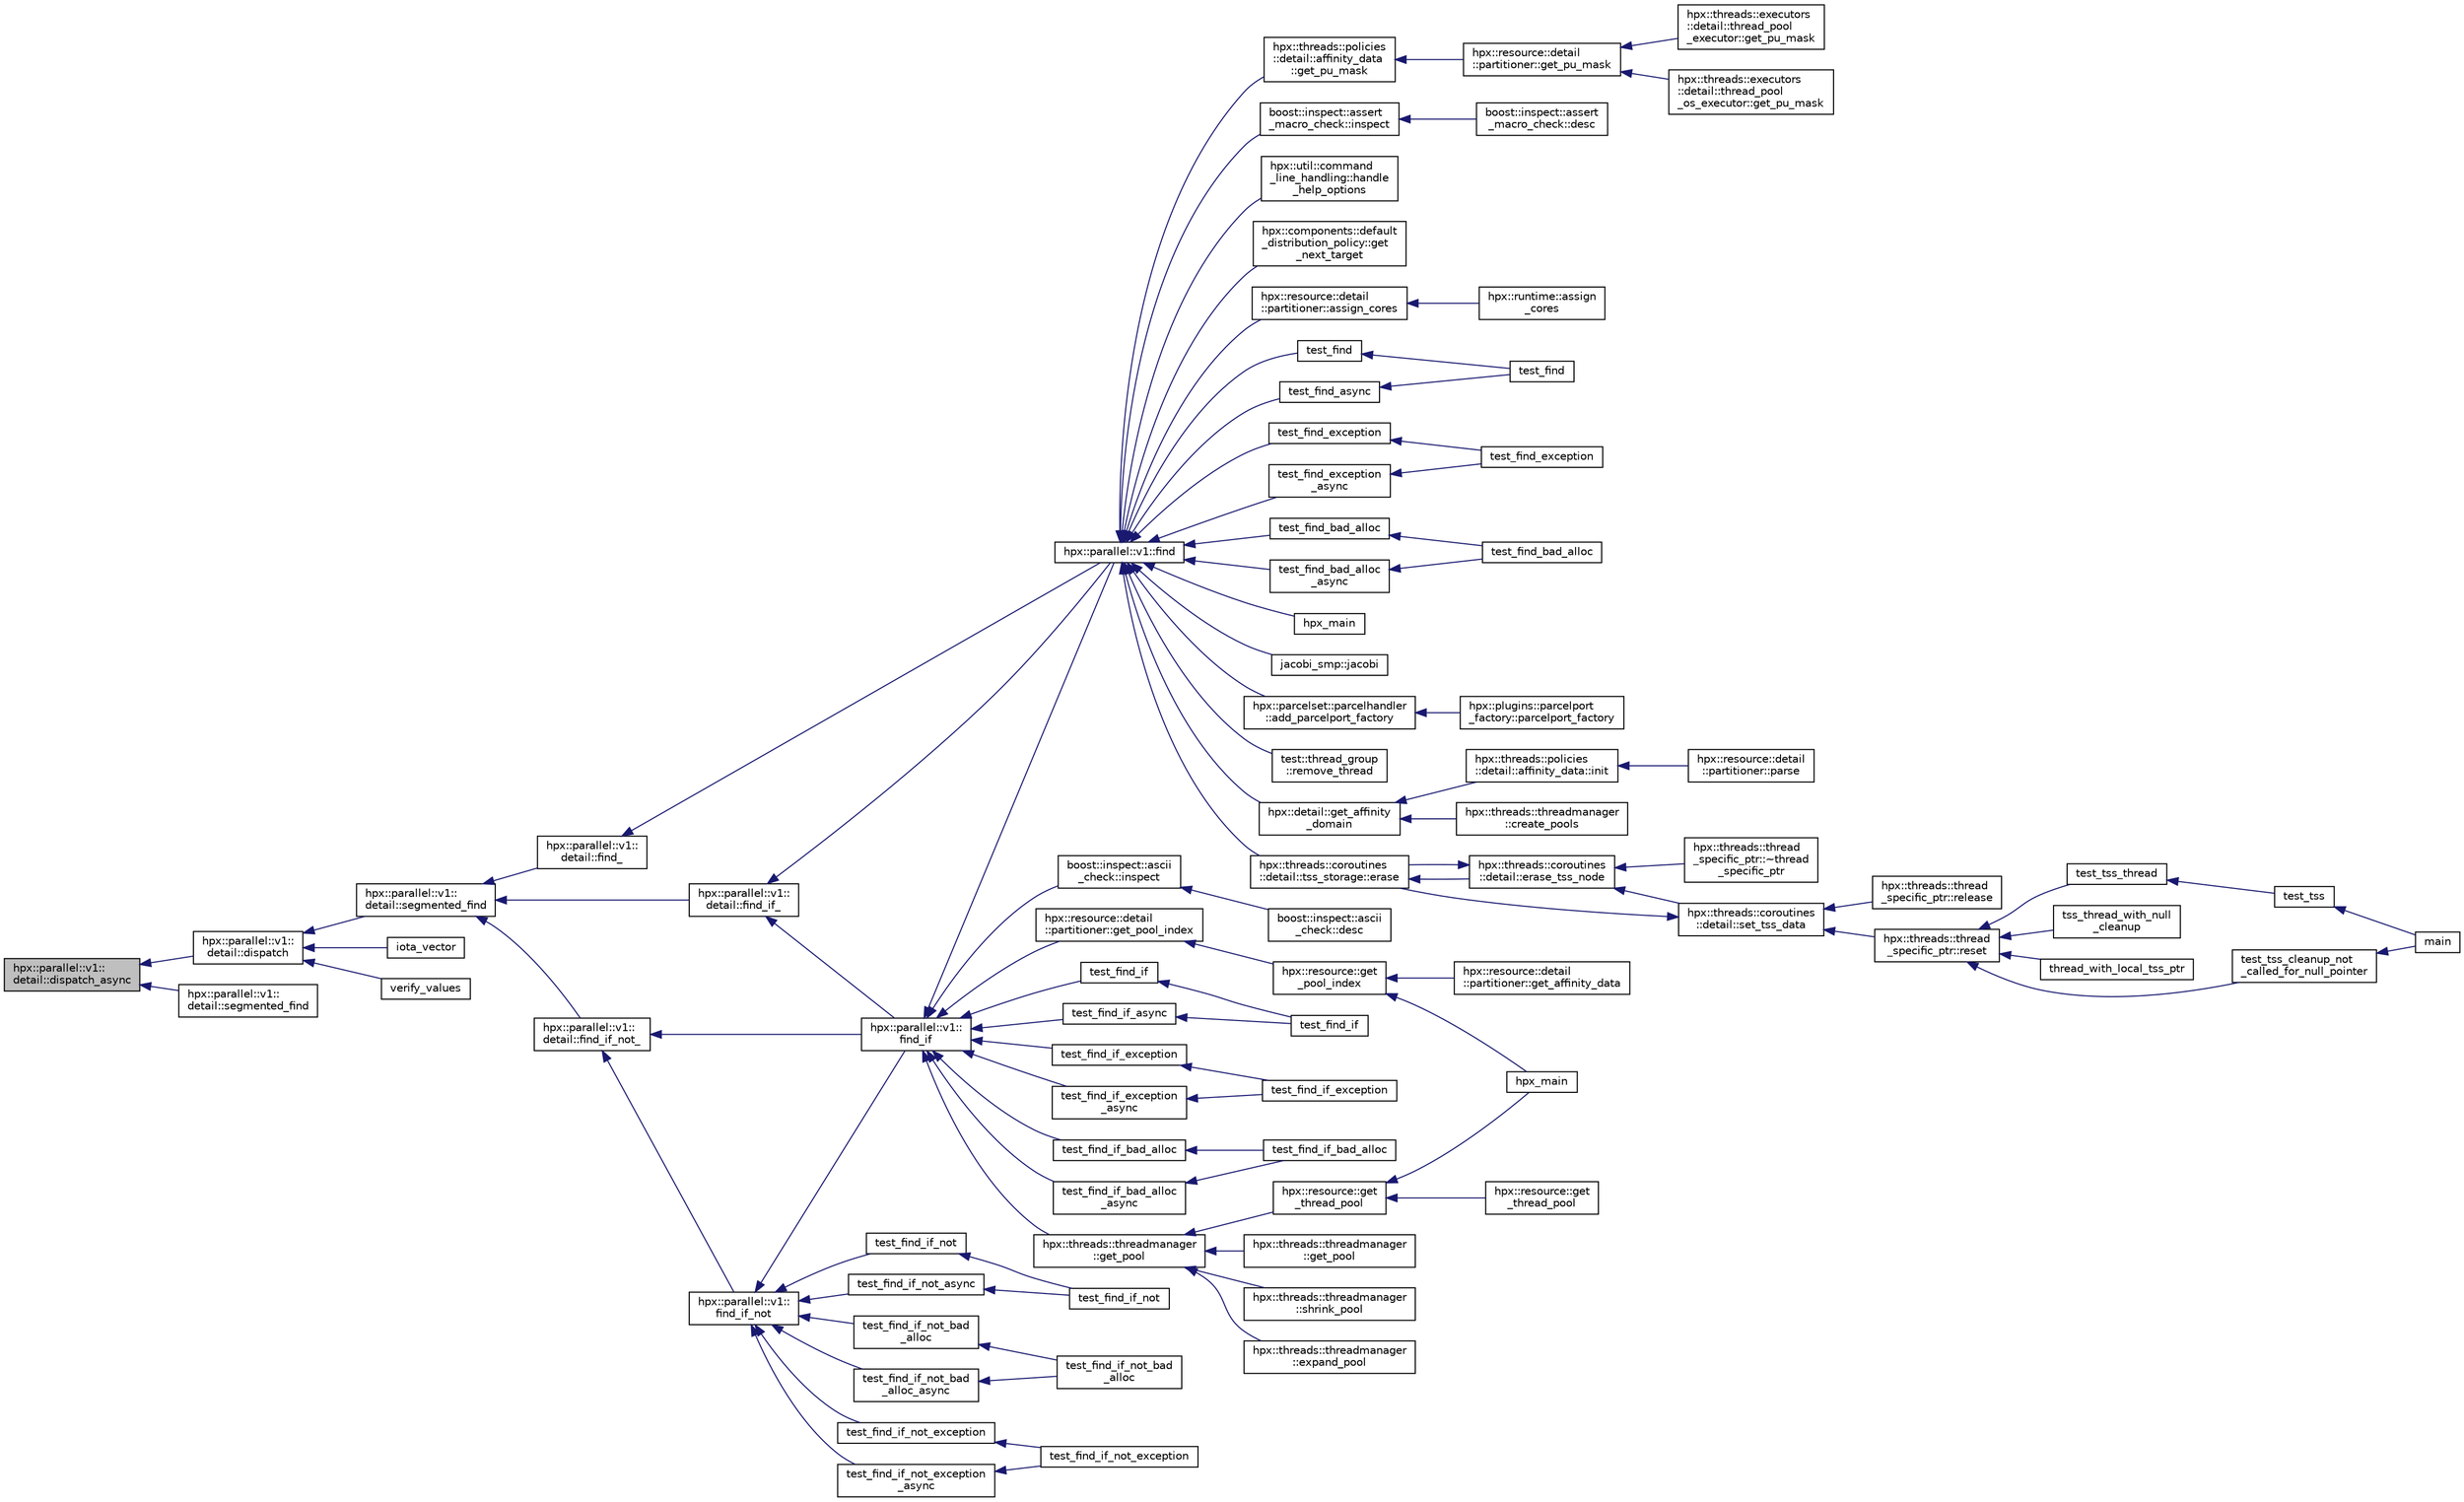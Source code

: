 digraph "hpx::parallel::v1::detail::dispatch_async"
{
  edge [fontname="Helvetica",fontsize="10",labelfontname="Helvetica",labelfontsize="10"];
  node [fontname="Helvetica",fontsize="10",shape=record];
  rankdir="LR";
  Node816 [label="hpx::parallel::v1::\ldetail::dispatch_async",height=0.2,width=0.4,color="black", fillcolor="grey75", style="filled", fontcolor="black"];
  Node816 -> Node817 [dir="back",color="midnightblue",fontsize="10",style="solid",fontname="Helvetica"];
  Node817 [label="hpx::parallel::v1::\ldetail::dispatch",height=0.2,width=0.4,color="black", fillcolor="white", style="filled",URL="$d2/ddd/namespacehpx_1_1parallel_1_1v1_1_1detail.html#aea51ad9969d06776535d3c974216f8d0"];
  Node817 -> Node818 [dir="back",color="midnightblue",fontsize="10",style="solid",fontname="Helvetica"];
  Node818 [label="hpx::parallel::v1::\ldetail::segmented_find",height=0.2,width=0.4,color="black", fillcolor="white", style="filled",URL="$d2/ddd/namespacehpx_1_1parallel_1_1v1_1_1detail.html#a7f37c815b51093d10c3ee3e3bb44280f"];
  Node818 -> Node819 [dir="back",color="midnightblue",fontsize="10",style="solid",fontname="Helvetica"];
  Node819 [label="hpx::parallel::v1::\ldetail::find_",height=0.2,width=0.4,color="black", fillcolor="white", style="filled",URL="$d2/ddd/namespacehpx_1_1parallel_1_1v1_1_1detail.html#a416bb6065d1ffe0f54a4da32c452ece3"];
  Node819 -> Node820 [dir="back",color="midnightblue",fontsize="10",style="solid",fontname="Helvetica"];
  Node820 [label="hpx::parallel::v1::find",height=0.2,width=0.4,color="black", fillcolor="white", style="filled",URL="$db/db9/namespacehpx_1_1parallel_1_1v1.html#a76c5f5c453899c36a61bfa76425b007a"];
  Node820 -> Node821 [dir="back",color="midnightblue",fontsize="10",style="solid",fontname="Helvetica"];
  Node821 [label="hpx::threads::policies\l::detail::affinity_data\l::get_pu_mask",height=0.2,width=0.4,color="black", fillcolor="white", style="filled",URL="$d7/d9b/structhpx_1_1threads_1_1policies_1_1detail_1_1affinity__data.html#ab0cc2ec8ed94ae2b82c20a6b975ecf75"];
  Node821 -> Node822 [dir="back",color="midnightblue",fontsize="10",style="solid",fontname="Helvetica"];
  Node822 [label="hpx::resource::detail\l::partitioner::get_pu_mask",height=0.2,width=0.4,color="black", fillcolor="white", style="filled",URL="$d0/dab/classhpx_1_1resource_1_1detail_1_1partitioner.html#a9cee933ef199fef31e6b8d48f42bb77b"];
  Node822 -> Node823 [dir="back",color="midnightblue",fontsize="10",style="solid",fontname="Helvetica"];
  Node823 [label="hpx::threads::executors\l::detail::thread_pool\l_executor::get_pu_mask",height=0.2,width=0.4,color="black", fillcolor="white", style="filled",URL="$d0/d20/classhpx_1_1threads_1_1executors_1_1detail_1_1thread__pool__executor.html#a6a0c0ade274c2f5f2f6651699873942c"];
  Node822 -> Node824 [dir="back",color="midnightblue",fontsize="10",style="solid",fontname="Helvetica"];
  Node824 [label="hpx::threads::executors\l::detail::thread_pool\l_os_executor::get_pu_mask",height=0.2,width=0.4,color="black", fillcolor="white", style="filled",URL="$da/dda/classhpx_1_1threads_1_1executors_1_1detail_1_1thread__pool__os__executor.html#ac43430f91516a48e9ddbefd7ee58ef3c"];
  Node820 -> Node825 [dir="back",color="midnightblue",fontsize="10",style="solid",fontname="Helvetica"];
  Node825 [label="boost::inspect::assert\l_macro_check::inspect",height=0.2,width=0.4,color="black", fillcolor="white", style="filled",URL="$dc/dc3/classboost_1_1inspect_1_1assert__macro__check.html#acacd792dafb1acb416c7ff6e6de75277"];
  Node825 -> Node826 [dir="back",color="midnightblue",fontsize="10",style="solid",fontname="Helvetica"];
  Node826 [label="boost::inspect::assert\l_macro_check::desc",height=0.2,width=0.4,color="black", fillcolor="white", style="filled",URL="$dc/dc3/classboost_1_1inspect_1_1assert__macro__check.html#a285a9944af58fe40003209254e09b8b9"];
  Node820 -> Node827 [dir="back",color="midnightblue",fontsize="10",style="solid",fontname="Helvetica"];
  Node827 [label="hpx::util::command\l_line_handling::handle\l_help_options",height=0.2,width=0.4,color="black", fillcolor="white", style="filled",URL="$d2/df0/structhpx_1_1util_1_1command__line__handling.html#a82826d63f60ce620e8ad794f8af4ceaa"];
  Node820 -> Node828 [dir="back",color="midnightblue",fontsize="10",style="solid",fontname="Helvetica"];
  Node828 [label="hpx::components::default\l_distribution_policy::get\l_next_target",height=0.2,width=0.4,color="black", fillcolor="white", style="filled",URL="$dc/dba/structhpx_1_1components_1_1default__distribution__policy.html#a4e1bef382e3d6843ff6dda045595dd4e"];
  Node820 -> Node829 [dir="back",color="midnightblue",fontsize="10",style="solid",fontname="Helvetica"];
  Node829 [label="hpx::resource::detail\l::partitioner::assign_cores",height=0.2,width=0.4,color="black", fillcolor="white", style="filled",URL="$d0/dab/classhpx_1_1resource_1_1detail_1_1partitioner.html#a11483ef960b429a24d9856cba726bd04"];
  Node829 -> Node830 [dir="back",color="midnightblue",fontsize="10",style="solid",fontname="Helvetica"];
  Node830 [label="hpx::runtime::assign\l_cores",height=0.2,width=0.4,color="black", fillcolor="white", style="filled",URL="$d0/d7b/classhpx_1_1runtime.html#ab3c29b4713d734dea0e6a5799bfe24e5"];
  Node820 -> Node831 [dir="back",color="midnightblue",fontsize="10",style="solid",fontname="Helvetica"];
  Node831 [label="test_find",height=0.2,width=0.4,color="black", fillcolor="white", style="filled",URL="$d4/dfc/find_8cpp.html#a413cca1acd45c0d8e2f932c6ef2fd02f"];
  Node831 -> Node832 [dir="back",color="midnightblue",fontsize="10",style="solid",fontname="Helvetica"];
  Node832 [label="test_find",height=0.2,width=0.4,color="black", fillcolor="white", style="filled",URL="$d4/dfc/find_8cpp.html#add2f807b977eafe91b6be7e6035d8d6a"];
  Node820 -> Node833 [dir="back",color="midnightblue",fontsize="10",style="solid",fontname="Helvetica"];
  Node833 [label="test_find_async",height=0.2,width=0.4,color="black", fillcolor="white", style="filled",URL="$d4/dfc/find_8cpp.html#abcfb114fa4026d0c9fb890366bd0bbec"];
  Node833 -> Node832 [dir="back",color="midnightblue",fontsize="10",style="solid",fontname="Helvetica"];
  Node820 -> Node834 [dir="back",color="midnightblue",fontsize="10",style="solid",fontname="Helvetica"];
  Node834 [label="test_find_exception",height=0.2,width=0.4,color="black", fillcolor="white", style="filled",URL="$d4/dfc/find_8cpp.html#a496774f6f0dd50d32f0f2839011fb820"];
  Node834 -> Node835 [dir="back",color="midnightblue",fontsize="10",style="solid",fontname="Helvetica"];
  Node835 [label="test_find_exception",height=0.2,width=0.4,color="black", fillcolor="white", style="filled",URL="$d4/dfc/find_8cpp.html#a9404283ee70c671c19d01288d4d8796f"];
  Node820 -> Node836 [dir="back",color="midnightblue",fontsize="10",style="solid",fontname="Helvetica"];
  Node836 [label="test_find_exception\l_async",height=0.2,width=0.4,color="black", fillcolor="white", style="filled",URL="$d4/dfc/find_8cpp.html#a53292bd46fa066f703c6fd40f981cd45"];
  Node836 -> Node835 [dir="back",color="midnightblue",fontsize="10",style="solid",fontname="Helvetica"];
  Node820 -> Node837 [dir="back",color="midnightblue",fontsize="10",style="solid",fontname="Helvetica"];
  Node837 [label="test_find_bad_alloc",height=0.2,width=0.4,color="black", fillcolor="white", style="filled",URL="$d4/dfc/find_8cpp.html#ac2312cc0f6667cd3cff2caa36d1b7734"];
  Node837 -> Node838 [dir="back",color="midnightblue",fontsize="10",style="solid",fontname="Helvetica"];
  Node838 [label="test_find_bad_alloc",height=0.2,width=0.4,color="black", fillcolor="white", style="filled",URL="$d4/dfc/find_8cpp.html#ae5fbab4398b9ca90cc964b615b5f1c1a"];
  Node820 -> Node839 [dir="back",color="midnightblue",fontsize="10",style="solid",fontname="Helvetica"];
  Node839 [label="test_find_bad_alloc\l_async",height=0.2,width=0.4,color="black", fillcolor="white", style="filled",URL="$d4/dfc/find_8cpp.html#a0c63d4bd514863e2ddf82ae7f509ffbe"];
  Node839 -> Node838 [dir="back",color="midnightblue",fontsize="10",style="solid",fontname="Helvetica"];
  Node820 -> Node840 [dir="back",color="midnightblue",fontsize="10",style="solid",fontname="Helvetica"];
  Node840 [label="hpx_main",height=0.2,width=0.4,color="black", fillcolor="white", style="filled",URL="$d3/d07/hpx__main_8cpp.html#aefd26dd818037509b2241068d57e3e1d"];
  Node820 -> Node841 [dir="back",color="midnightblue",fontsize="10",style="solid",fontname="Helvetica"];
  Node841 [label="jacobi_smp::jacobi",height=0.2,width=0.4,color="black", fillcolor="white", style="filled",URL="$d9/d34/namespacejacobi__smp.html#af900093e00c8d09d2dab2ab5a9885b88"];
  Node820 -> Node842 [dir="back",color="midnightblue",fontsize="10",style="solid",fontname="Helvetica"];
  Node842 [label="hpx::parcelset::parcelhandler\l::add_parcelport_factory",height=0.2,width=0.4,color="black", fillcolor="white", style="filled",URL="$d4/d2f/classhpx_1_1parcelset_1_1parcelhandler.html#a9da109ba1c81cf97c3a23f3574236792"];
  Node842 -> Node843 [dir="back",color="midnightblue",fontsize="10",style="solid",fontname="Helvetica"];
  Node843 [label="hpx::plugins::parcelport\l_factory::parcelport_factory",height=0.2,width=0.4,color="black", fillcolor="white", style="filled",URL="$d2/d50/structhpx_1_1plugins_1_1parcelport__factory.html#ab8a171f42000c26fc87ef284cf5f430d",tooltip="Construct a new factory instance. "];
  Node820 -> Node844 [dir="back",color="midnightblue",fontsize="10",style="solid",fontname="Helvetica"];
  Node844 [label="test::thread_group\l::remove_thread",height=0.2,width=0.4,color="black", fillcolor="white", style="filled",URL="$d3/d4a/classtest_1_1thread__group.html#a46ede5745b9a3f16477ab7ccef9df327"];
  Node820 -> Node845 [dir="back",color="midnightblue",fontsize="10",style="solid",fontname="Helvetica"];
  Node845 [label="hpx::detail::get_affinity\l_domain",height=0.2,width=0.4,color="black", fillcolor="white", style="filled",URL="$d5/dbe/namespacehpx_1_1detail.html#aba0255eccfb2fb3814686ca35150ed98"];
  Node845 -> Node846 [dir="back",color="midnightblue",fontsize="10",style="solid",fontname="Helvetica"];
  Node846 [label="hpx::threads::policies\l::detail::affinity_data::init",height=0.2,width=0.4,color="black", fillcolor="white", style="filled",URL="$d7/d9b/structhpx_1_1threads_1_1policies_1_1detail_1_1affinity__data.html#af1b5d1af92b58e065b42048f9114f107"];
  Node846 -> Node847 [dir="back",color="midnightblue",fontsize="10",style="solid",fontname="Helvetica"];
  Node847 [label="hpx::resource::detail\l::partitioner::parse",height=0.2,width=0.4,color="black", fillcolor="white", style="filled",URL="$d0/dab/classhpx_1_1resource_1_1detail_1_1partitioner.html#a8319dd5018945e7d493f7a6d88a6ca02"];
  Node845 -> Node848 [dir="back",color="midnightblue",fontsize="10",style="solid",fontname="Helvetica"];
  Node848 [label="hpx::threads::threadmanager\l::create_pools",height=0.2,width=0.4,color="black", fillcolor="white", style="filled",URL="$d5/daa/classhpx_1_1threads_1_1threadmanager.html#a06b54e28bef5baacf1e8bff34adac4d0"];
  Node820 -> Node849 [dir="back",color="midnightblue",fontsize="10",style="solid",fontname="Helvetica"];
  Node849 [label="hpx::threads::coroutines\l::detail::tss_storage::erase",height=0.2,width=0.4,color="black", fillcolor="white", style="filled",URL="$d3/dbe/classhpx_1_1threads_1_1coroutines_1_1detail_1_1tss__storage.html#a451f63a99f268755c501200b504e8058"];
  Node849 -> Node850 [dir="back",color="midnightblue",fontsize="10",style="solid",fontname="Helvetica"];
  Node850 [label="hpx::threads::coroutines\l::detail::erase_tss_node",height=0.2,width=0.4,color="black", fillcolor="white", style="filled",URL="$d2/dfe/namespacehpx_1_1threads_1_1coroutines_1_1detail.html#a0015b3872ea3c32ecfdc3da42ce132e8"];
  Node850 -> Node851 [dir="back",color="midnightblue",fontsize="10",style="solid",fontname="Helvetica"];
  Node851 [label="hpx::threads::thread\l_specific_ptr::~thread\l_specific_ptr",height=0.2,width=0.4,color="black", fillcolor="white", style="filled",URL="$d1/dd4/classhpx_1_1threads_1_1thread__specific__ptr.html#ad3e46c15fe05e660ad592e0c9797f018"];
  Node850 -> Node852 [dir="back",color="midnightblue",fontsize="10",style="solid",fontname="Helvetica"];
  Node852 [label="hpx::threads::coroutines\l::detail::set_tss_data",height=0.2,width=0.4,color="black", fillcolor="white", style="filled",URL="$d2/dfe/namespacehpx_1_1threads_1_1coroutines_1_1detail.html#a85126f59ca3809c64cfcfcae99429a67"];
  Node852 -> Node853 [dir="back",color="midnightblue",fontsize="10",style="solid",fontname="Helvetica"];
  Node853 [label="hpx::threads::thread\l_specific_ptr::release",height=0.2,width=0.4,color="black", fillcolor="white", style="filled",URL="$d1/dd4/classhpx_1_1threads_1_1thread__specific__ptr.html#a8e31cd7392d00aabdc93aa9e358be1b7"];
  Node852 -> Node854 [dir="back",color="midnightblue",fontsize="10",style="solid",fontname="Helvetica"];
  Node854 [label="hpx::threads::thread\l_specific_ptr::reset",height=0.2,width=0.4,color="black", fillcolor="white", style="filled",URL="$d1/dd4/classhpx_1_1threads_1_1thread__specific__ptr.html#af0654936c456eaf9700979a6b43a0c85"];
  Node854 -> Node855 [dir="back",color="midnightblue",fontsize="10",style="solid",fontname="Helvetica"];
  Node855 [label="test_tss_thread",height=0.2,width=0.4,color="black", fillcolor="white", style="filled",URL="$dc/d69/tests_2unit_2threads_2tss_8cpp.html#a34a05b59682be89efcb6f071094b0580"];
  Node855 -> Node856 [dir="back",color="midnightblue",fontsize="10",style="solid",fontname="Helvetica"];
  Node856 [label="test_tss",height=0.2,width=0.4,color="black", fillcolor="white", style="filled",URL="$dc/d69/tests_2unit_2threads_2tss_8cpp.html#a0d9e811cdb56a2a84ce48358e890563b"];
  Node856 -> Node857 [dir="back",color="midnightblue",fontsize="10",style="solid",fontname="Helvetica"];
  Node857 [label="main",height=0.2,width=0.4,color="black", fillcolor="white", style="filled",URL="$dc/d69/tests_2unit_2threads_2tss_8cpp.html#a3c04138a5bfe5d72780bb7e82a18e627"];
  Node854 -> Node858 [dir="back",color="midnightblue",fontsize="10",style="solid",fontname="Helvetica"];
  Node858 [label="tss_thread_with_null\l_cleanup",height=0.2,width=0.4,color="black", fillcolor="white", style="filled",URL="$dc/d69/tests_2unit_2threads_2tss_8cpp.html#adff6b518b18df76950dbeede8633289a"];
  Node854 -> Node859 [dir="back",color="midnightblue",fontsize="10",style="solid",fontname="Helvetica"];
  Node859 [label="thread_with_local_tss_ptr",height=0.2,width=0.4,color="black", fillcolor="white", style="filled",URL="$dc/d69/tests_2unit_2threads_2tss_8cpp.html#ae5a8982f0cfef7dc0e34d5c518b44e58"];
  Node854 -> Node860 [dir="back",color="midnightblue",fontsize="10",style="solid",fontname="Helvetica"];
  Node860 [label="test_tss_cleanup_not\l_called_for_null_pointer",height=0.2,width=0.4,color="black", fillcolor="white", style="filled",URL="$dc/d69/tests_2unit_2threads_2tss_8cpp.html#a3c76bb8ad4d9b03d2b075212b535e212"];
  Node860 -> Node857 [dir="back",color="midnightblue",fontsize="10",style="solid",fontname="Helvetica"];
  Node852 -> Node849 [dir="back",color="midnightblue",fontsize="10",style="solid",fontname="Helvetica"];
  Node850 -> Node849 [dir="back",color="midnightblue",fontsize="10",style="solid",fontname="Helvetica"];
  Node818 -> Node861 [dir="back",color="midnightblue",fontsize="10",style="solid",fontname="Helvetica"];
  Node861 [label="hpx::parallel::v1::\ldetail::find_if_",height=0.2,width=0.4,color="black", fillcolor="white", style="filled",URL="$d2/ddd/namespacehpx_1_1parallel_1_1v1_1_1detail.html#a27a6efa17deb9853d278e8c4ca8b78e8"];
  Node861 -> Node820 [dir="back",color="midnightblue",fontsize="10",style="solid",fontname="Helvetica"];
  Node861 -> Node862 [dir="back",color="midnightblue",fontsize="10",style="solid",fontname="Helvetica"];
  Node862 [label="hpx::parallel::v1::\lfind_if",height=0.2,width=0.4,color="black", fillcolor="white", style="filled",URL="$db/db9/namespacehpx_1_1parallel_1_1v1.html#a1f66ab2a9b26ef5b5ed2c08194586b86"];
  Node862 -> Node863 [dir="back",color="midnightblue",fontsize="10",style="solid",fontname="Helvetica"];
  Node863 [label="boost::inspect::ascii\l_check::inspect",height=0.2,width=0.4,color="black", fillcolor="white", style="filled",URL="$df/d41/classboost_1_1inspect_1_1ascii__check.html#a42c51a97f6f401032bb06a96f48a96dd"];
  Node863 -> Node864 [dir="back",color="midnightblue",fontsize="10",style="solid",fontname="Helvetica"];
  Node864 [label="boost::inspect::ascii\l_check::desc",height=0.2,width=0.4,color="black", fillcolor="white", style="filled",URL="$df/d41/classboost_1_1inspect_1_1ascii__check.html#a645f9f7b272f2137ccb5a25402a697e7"];
  Node862 -> Node865 [dir="back",color="midnightblue",fontsize="10",style="solid",fontname="Helvetica"];
  Node865 [label="hpx::resource::detail\l::partitioner::get_pool_index",height=0.2,width=0.4,color="black", fillcolor="white", style="filled",URL="$d0/dab/classhpx_1_1resource_1_1detail_1_1partitioner.html#ab3b993cdf82212962ba91cd58914206d"];
  Node865 -> Node866 [dir="back",color="midnightblue",fontsize="10",style="solid",fontname="Helvetica"];
  Node866 [label="hpx::resource::get\l_pool_index",height=0.2,width=0.4,color="black", fillcolor="white", style="filled",URL="$dd/da5/namespacehpx_1_1resource.html#ac7e9a020183708e907604dbf16260e84",tooltip="Return the internal index of the pool given its name. "];
  Node866 -> Node867 [dir="back",color="midnightblue",fontsize="10",style="solid",fontname="Helvetica"];
  Node867 [label="hpx::resource::detail\l::partitioner::get_affinity_data",height=0.2,width=0.4,color="black", fillcolor="white", style="filled",URL="$d0/dab/classhpx_1_1resource_1_1detail_1_1partitioner.html#a932efced0bbfee361094b8552334d931"];
  Node866 -> Node868 [dir="back",color="midnightblue",fontsize="10",style="solid",fontname="Helvetica"];
  Node868 [label="hpx_main",height=0.2,width=0.4,color="black", fillcolor="white", style="filled",URL="$d8/dd8/resource__partitioner_8cpp.html#ab1825231fb9efbfb464404767c072654"];
  Node862 -> Node820 [dir="back",color="midnightblue",fontsize="10",style="solid",fontname="Helvetica"];
  Node862 -> Node869 [dir="back",color="midnightblue",fontsize="10",style="solid",fontname="Helvetica"];
  Node869 [label="test_find_if",height=0.2,width=0.4,color="black", fillcolor="white", style="filled",URL="$d4/d38/findif_8cpp.html#abc1eda77a21ef47a5d324973348433d4"];
  Node869 -> Node870 [dir="back",color="midnightblue",fontsize="10",style="solid",fontname="Helvetica"];
  Node870 [label="test_find_if",height=0.2,width=0.4,color="black", fillcolor="white", style="filled",URL="$d4/d38/findif_8cpp.html#aa58ac17d27d62dadbe679e9fa96669ff"];
  Node862 -> Node871 [dir="back",color="midnightblue",fontsize="10",style="solid",fontname="Helvetica"];
  Node871 [label="test_find_if_async",height=0.2,width=0.4,color="black", fillcolor="white", style="filled",URL="$d4/d38/findif_8cpp.html#ae5df631653b627a610f515fea1cea3db"];
  Node871 -> Node870 [dir="back",color="midnightblue",fontsize="10",style="solid",fontname="Helvetica"];
  Node862 -> Node872 [dir="back",color="midnightblue",fontsize="10",style="solid",fontname="Helvetica"];
  Node872 [label="test_find_if_exception",height=0.2,width=0.4,color="black", fillcolor="white", style="filled",URL="$d4/d38/findif_8cpp.html#aa7a75ac5991de14b0dd11b40a5a47443"];
  Node872 -> Node873 [dir="back",color="midnightblue",fontsize="10",style="solid",fontname="Helvetica"];
  Node873 [label="test_find_if_exception",height=0.2,width=0.4,color="black", fillcolor="white", style="filled",URL="$d4/d38/findif_8cpp.html#ab8eb6fb838a8fbeb2168d4389fc72f61"];
  Node862 -> Node874 [dir="back",color="midnightblue",fontsize="10",style="solid",fontname="Helvetica"];
  Node874 [label="test_find_if_exception\l_async",height=0.2,width=0.4,color="black", fillcolor="white", style="filled",URL="$d4/d38/findif_8cpp.html#a13c3bd009f35072707131129ad78af93"];
  Node874 -> Node873 [dir="back",color="midnightblue",fontsize="10",style="solid",fontname="Helvetica"];
  Node862 -> Node875 [dir="back",color="midnightblue",fontsize="10",style="solid",fontname="Helvetica"];
  Node875 [label="test_find_if_bad_alloc",height=0.2,width=0.4,color="black", fillcolor="white", style="filled",URL="$d4/d38/findif_8cpp.html#a4b854e9063a6148edca5b34a9e8d9420"];
  Node875 -> Node876 [dir="back",color="midnightblue",fontsize="10",style="solid",fontname="Helvetica"];
  Node876 [label="test_find_if_bad_alloc",height=0.2,width=0.4,color="black", fillcolor="white", style="filled",URL="$d4/d38/findif_8cpp.html#a344ef302e5ffb2f31503fffc54940c3a"];
  Node862 -> Node877 [dir="back",color="midnightblue",fontsize="10",style="solid",fontname="Helvetica"];
  Node877 [label="test_find_if_bad_alloc\l_async",height=0.2,width=0.4,color="black", fillcolor="white", style="filled",URL="$d4/d38/findif_8cpp.html#a0979bc48eb5a92bc867eb3a95dc8c82c"];
  Node877 -> Node876 [dir="back",color="midnightblue",fontsize="10",style="solid",fontname="Helvetica"];
  Node862 -> Node878 [dir="back",color="midnightblue",fontsize="10",style="solid",fontname="Helvetica"];
  Node878 [label="hpx::threads::threadmanager\l::get_pool",height=0.2,width=0.4,color="black", fillcolor="white", style="filled",URL="$d5/daa/classhpx_1_1threads_1_1threadmanager.html#a845e1a0201a5d57de5855af30324a4b3"];
  Node878 -> Node879 [dir="back",color="midnightblue",fontsize="10",style="solid",fontname="Helvetica"];
  Node879 [label="hpx::resource::get\l_thread_pool",height=0.2,width=0.4,color="black", fillcolor="white", style="filled",URL="$dd/da5/namespacehpx_1_1resource.html#a2e20247c053e087e94a40d50b9689ed7",tooltip="Return the name of the pool given its name. "];
  Node879 -> Node880 [dir="back",color="midnightblue",fontsize="10",style="solid",fontname="Helvetica"];
  Node880 [label="hpx::resource::get\l_thread_pool",height=0.2,width=0.4,color="black", fillcolor="white", style="filled",URL="$dd/da5/namespacehpx_1_1resource.html#a8ab78d95eaa6f193a085a1d983ea9f5b",tooltip="Return the thread pool given its internal index. "];
  Node879 -> Node868 [dir="back",color="midnightblue",fontsize="10",style="solid",fontname="Helvetica"];
  Node878 -> Node881 [dir="back",color="midnightblue",fontsize="10",style="solid",fontname="Helvetica"];
  Node881 [label="hpx::threads::threadmanager\l::get_pool",height=0.2,width=0.4,color="black", fillcolor="white", style="filled",URL="$d5/daa/classhpx_1_1threads_1_1threadmanager.html#a7515176a43e6e2f947c539c44adf9089"];
  Node878 -> Node882 [dir="back",color="midnightblue",fontsize="10",style="solid",fontname="Helvetica"];
  Node882 [label="hpx::threads::threadmanager\l::shrink_pool",height=0.2,width=0.4,color="black", fillcolor="white", style="filled",URL="$d5/daa/classhpx_1_1threads_1_1threadmanager.html#a29170722b44bd7e3b8722d39fdff704c"];
  Node878 -> Node883 [dir="back",color="midnightblue",fontsize="10",style="solid",fontname="Helvetica"];
  Node883 [label="hpx::threads::threadmanager\l::expand_pool",height=0.2,width=0.4,color="black", fillcolor="white", style="filled",URL="$d5/daa/classhpx_1_1threads_1_1threadmanager.html#a4f3cf57d4561a7cca4c47d6bc05ccc58"];
  Node818 -> Node884 [dir="back",color="midnightblue",fontsize="10",style="solid",fontname="Helvetica"];
  Node884 [label="hpx::parallel::v1::\ldetail::find_if_not_",height=0.2,width=0.4,color="black", fillcolor="white", style="filled",URL="$d2/ddd/namespacehpx_1_1parallel_1_1v1_1_1detail.html#aafbf827b88ba9787c515b4abefa8afaf"];
  Node884 -> Node862 [dir="back",color="midnightblue",fontsize="10",style="solid",fontname="Helvetica"];
  Node884 -> Node885 [dir="back",color="midnightblue",fontsize="10",style="solid",fontname="Helvetica"];
  Node885 [label="hpx::parallel::v1::\lfind_if_not",height=0.2,width=0.4,color="black", fillcolor="white", style="filled",URL="$db/db9/namespacehpx_1_1parallel_1_1v1.html#ac7aaee4759c37f4d0e83b51f313aa28d"];
  Node885 -> Node862 [dir="back",color="midnightblue",fontsize="10",style="solid",fontname="Helvetica"];
  Node885 -> Node886 [dir="back",color="midnightblue",fontsize="10",style="solid",fontname="Helvetica"];
  Node886 [label="test_find_if_not",height=0.2,width=0.4,color="black", fillcolor="white", style="filled",URL="$dd/df5/findifnot_8cpp.html#abd4629a4554af3412989223a15203f0d"];
  Node886 -> Node887 [dir="back",color="midnightblue",fontsize="10",style="solid",fontname="Helvetica"];
  Node887 [label="test_find_if_not",height=0.2,width=0.4,color="black", fillcolor="white", style="filled",URL="$dd/df5/findifnot_8cpp.html#aba7e711f39aae766b708708eb4bbafe7"];
  Node885 -> Node888 [dir="back",color="midnightblue",fontsize="10",style="solid",fontname="Helvetica"];
  Node888 [label="test_find_if_not_async",height=0.2,width=0.4,color="black", fillcolor="white", style="filled",URL="$dd/df5/findifnot_8cpp.html#a042fb4ac6fb511705362fdd7e4b4337e"];
  Node888 -> Node887 [dir="back",color="midnightblue",fontsize="10",style="solid",fontname="Helvetica"];
  Node885 -> Node889 [dir="back",color="midnightblue",fontsize="10",style="solid",fontname="Helvetica"];
  Node889 [label="test_find_if_not_bad\l_alloc",height=0.2,width=0.4,color="black", fillcolor="white", style="filled",URL="$df/de4/findifnot__bad__alloc_8cpp.html#abba8188ba6351edd5fe8e9152c89fea1"];
  Node889 -> Node890 [dir="back",color="midnightblue",fontsize="10",style="solid",fontname="Helvetica"];
  Node890 [label="test_find_if_not_bad\l_alloc",height=0.2,width=0.4,color="black", fillcolor="white", style="filled",URL="$df/de4/findifnot__bad__alloc_8cpp.html#af4ef55592d65e818549d3ddb7b0c54b2"];
  Node885 -> Node891 [dir="back",color="midnightblue",fontsize="10",style="solid",fontname="Helvetica"];
  Node891 [label="test_find_if_not_bad\l_alloc_async",height=0.2,width=0.4,color="black", fillcolor="white", style="filled",URL="$df/de4/findifnot__bad__alloc_8cpp.html#a3167291a243ef150714afcc19f6196ed"];
  Node891 -> Node890 [dir="back",color="midnightblue",fontsize="10",style="solid",fontname="Helvetica"];
  Node885 -> Node892 [dir="back",color="midnightblue",fontsize="10",style="solid",fontname="Helvetica"];
  Node892 [label="test_find_if_not_exception",height=0.2,width=0.4,color="black", fillcolor="white", style="filled",URL="$dc/d17/findifnot__exception_8cpp.html#aba8e91e299a773af34d2e40130333926"];
  Node892 -> Node893 [dir="back",color="midnightblue",fontsize="10",style="solid",fontname="Helvetica"];
  Node893 [label="test_find_if_not_exception",height=0.2,width=0.4,color="black", fillcolor="white", style="filled",URL="$dc/d17/findifnot__exception_8cpp.html#a1fdcae775738d85119cc77bf94ca50b0"];
  Node885 -> Node894 [dir="back",color="midnightblue",fontsize="10",style="solid",fontname="Helvetica"];
  Node894 [label="test_find_if_not_exception\l_async",height=0.2,width=0.4,color="black", fillcolor="white", style="filled",URL="$dc/d17/findifnot__exception_8cpp.html#a0c8c55582d64936550f797774a8b591e"];
  Node894 -> Node893 [dir="back",color="midnightblue",fontsize="10",style="solid",fontname="Helvetica"];
  Node817 -> Node895 [dir="back",color="midnightblue",fontsize="10",style="solid",fontname="Helvetica"];
  Node895 [label="iota_vector",height=0.2,width=0.4,color="black", fillcolor="white", style="filled",URL="$d7/dfb/partitioned__vector__scan_8hpp.html#a572804169127f5ab4a255e465a0f8f9f"];
  Node817 -> Node896 [dir="back",color="midnightblue",fontsize="10",style="solid",fontname="Helvetica"];
  Node896 [label="verify_values",height=0.2,width=0.4,color="black", fillcolor="white", style="filled",URL="$d7/dfb/partitioned__vector__scan_8hpp.html#a1b81c4c13d30b08cac00db9b75578cf1"];
  Node816 -> Node897 [dir="back",color="midnightblue",fontsize="10",style="solid",fontname="Helvetica"];
  Node897 [label="hpx::parallel::v1::\ldetail::segmented_find",height=0.2,width=0.4,color="black", fillcolor="white", style="filled",URL="$d2/ddd/namespacehpx_1_1parallel_1_1v1_1_1detail.html#aa7136bd765c6adf42c9825ebec450f3c"];
}
